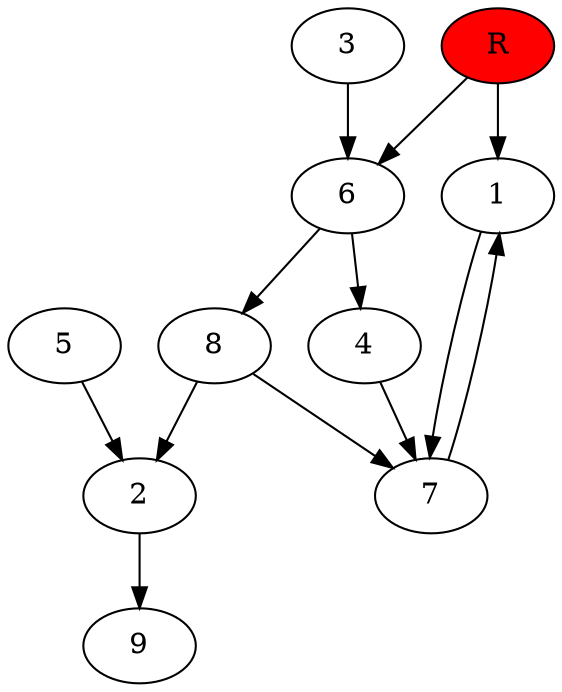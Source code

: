 digraph prb52662 {
	1
	2
	3
	4
	5
	6
	7
	8
	R [fillcolor="#ff0000" style=filled]
	1 -> 7
	2 -> 9
	3 -> 6
	4 -> 7
	5 -> 2
	6 -> 4
	6 -> 8
	7 -> 1
	8 -> 2
	8 -> 7
	R -> 1
	R -> 6
}
